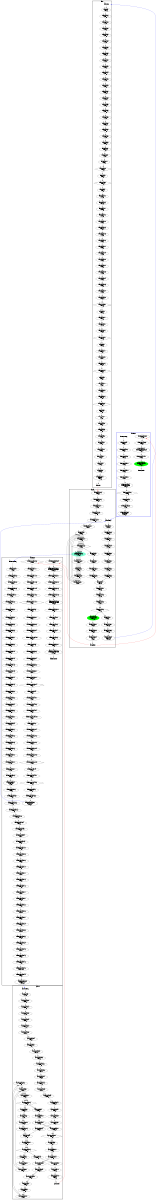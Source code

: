 digraph "CFG" {
fontsize=10;
orientation="portrait";
rankdir="TB";
size="10,8";
starts__bb40 [fontsize=10, label="\"starts__bb40\"\nWCET=4", width="0.01"];
starts__bb__20 [fontsize=10, label="\"starts__bb__20\"\nWCET=4", width="0.01"];
starts_exit [color="white", fontsize=10, label="starts_exit", width="0.01"];
starts__bb43__5 [fontsize=10, label="\"starts__bb43__5\"\nWCET=13", width="0.01"];
starts__bb262__1 [fontsize=10, label="\"starts__bb262__1\"\nRETURN\nWCET=0", width="0.01"];
starts__bb__48 [fontsize=10, label="\"starts__bb__48\"\nWCET=4", width="0.01"];
starts__bb99__5 [fontsize=10, label="\"starts__bb99__5\"\nWCET=4", width="0.01"];
starts__bb72 [fontsize=10, label="\"starts__bb72\"\nWCET=4", width="0.01"];
starts__bb43__27 [fontsize=10, label="\"starts__bb43__27\"\nWCET=4", width="0.01"];
starts__bb90__8 [fontsize=10, label="\"starts__bb90__8\"\nWCET=5", shape=diamond, width="0.01"];
starts__bb__46 [fontsize=10, label="\"starts__bb__46\"\nWCET=4", width="0.01"];
starts__bb43__19 [fontsize=10, label="\"starts__bb43__19\"\nWCET=6", width="0.01"];
starts__bb__61 [fontsize=10, label="\"starts__bb__61\"\nWCET=13", width="0.01"];
starts__bb99__7 [fontsize=10, label="\"starts__bb99__7\"\nWCET=4", width="0.01"];
starts__bb43__17 [fontsize=10, label="\"starts__bb43__17\"\nWCET=4", width="0.01"];
starts__bb81__3 [fontsize=10, label="\"starts__bb81__3\"\nWCET=4", width="0.01"];
starts__bb__63 [fontsize=10, label="\"starts__bb__63\"\nWCET=4", width="0.01"];
starts_entry [color="white", fontsize=10, height="0.01", label="starts_entry", width="0.01"];
starts__bb72__6 [fontsize=10, label="\"starts__bb72__6\"\nWCET=13", width="0.01"];
starts__bb__16 [fontsize=10, label="\"starts__bb__16\"\nWCET=4", width="0.01"];
starts__bb__70 [fontsize=10, label="\"starts__bb__70\"\nWCET=4", width="0.01"];
starts__bb81__6 [fontsize=10, label="\"starts__bb81__6\"\nWCET=13", width="0.01"];
starts__bb43__21 [fontsize=10, label="\"starts__bb43__21\"\nWCET=4", width="0.01"];
starts__bb43__10 [fontsize=10, label="\"starts__bb43__10\"\nWCET=4", width="0.01"];
starts__bb109 [fontsize=10, label="\"starts__bb109\"\nWCET=0", width="0.01"];
starts__bb43__2 [fontsize=10, label="\"starts__bb43__2\"\nWCET=4", width="0.01"];
starts__bb [fontsize=10, label="\"starts__bb\"\nWCET=4", width="0.01"];
starts__bb81__8 [fontsize=10, label="\"starts__bb81__8\"\nWCET=5", shape=diamond, width="0.01"];
starts__bb99__2 [fontsize=10, label="\"starts__bb99__2\"\nWCET=4", width="0.01"];
starts__bb99 [fontsize=10, label="\"starts__bb99\"\nWCET=4", width="0.01"];
starts__bb43__30 [fontsize=10, label="\"starts__bb43__30\"\nWCET=13", width="0.01"];
starts__bb43__8 [fontsize=10, label="\"starts__bb43__8\"\nWCET=4", width="0.01"];
starts__bb43__24 [fontsize=10, label="\"starts__bb43__24\"\nWCET=4", width="0.01"];
starts__bb__72 [fontsize=10, label="\"starts__bb__72\"\nWCET=5", shape=diamond, width="0.01"];
starts__bb72__1 [fontsize=10, label="\"starts__bb72__1\"\nWCET=4", width="0.01"];
starts__bb72__8 [fontsize=10, label="\"starts__bb72__8\"\nWCET=5", shape=diamond, width="0.01"];
starts__bb__54 [fontsize=10, label="\"starts__bb__54\"\nWCET=13", width="0.01"];
starts__bb99__10 [fontsize=10, label="\"starts__bb99__10\"\nWCET=6", width="0.01"];
starts__bb__36 [fontsize=10, label="\"starts__bb__36\"\nWCET=4", width="0.01"];
starts__bb__65 [fontsize=10, label="\"starts__bb__65\"\nWCET=4", width="0.01"];
starts__bb43__7 [fontsize=10, label="\"starts__bb43__7\"\nWCET=6", width="0.01"];
starts__bb__58 [fontsize=10, label="\"starts__bb__58\"\nWCET=4", width="0.01"];
starts__bb90__1 [fontsize=10, label="\"starts__bb90__1\"\nWCET=4", width="0.01"];
starts__bb__44 [fontsize=10, label="\"starts__bb__44\"\nWCET=4", width="0.01"];
starts__bb90 [fontsize=10, label="\"starts__bb90\"\nWCET=4", width="0.01"];
starts__bb99__6 [fontsize=10, label="\"starts__bb99__6\"\nWCET=4", width="0.01"];
starts__bb40__2 [fontsize=10, label="\"starts__bb40__2\"\nWCET=5", shape=diamond, width="0.01"];
starts__bb43__16 [fontsize=10, label="\"starts__bb43__16\"\nWCET=4", width="0.01"];
starts__bb__42 [fontsize=10, label="\"starts__bb__42\"\nWCET=11", width="0.01"];
starts__bb__55 [fontsize=10, label="\"starts__bb__55\"\nWCET=4", width="0.01"];
starts__bb90__3 [fontsize=10, label="\"starts__bb90__3\"\nWCET=4", width="0.01"];
starts__bb__68 [fontsize=10, label="\"starts__bb__68\"\nWCET=13", width="0.01"];
starts__bb43__23 [fontsize=10, label="\"starts__bb43__23\"\nWCET=6", width="0.01"];
starts__bb81__1 [fontsize=10, label="\"starts__bb81__1\"\nWCET=4", width="0.01"];
starts__bb__34 [fontsize=10, label="\"starts__bb__34\"\nWCET=4", width="0.01"];
starts__bb43__13 [fontsize=10, label="\"starts__bb43__13\"\nWCET=13", width="0.01"];
starts__bb43__25 [fontsize=10, label="\"starts__bb43__25\"\nWCET=4", width="0.01"];
starts__bb__43 [fontsize=10, label="\"starts__bb__43\"\nWCET=4", width="0.01"];
starts__bb90__6 [fontsize=10, label="\"starts__bb90__6\"\nWCET=13", width="0.01"];
starts__bb__69 [fontsize=10, label="\"starts__bb__69\"\nWCET=4", width="0.01"];
starts__bb43__15 [fontsize=10, label="\"starts__bb43__15\"\nWCET=6", width="0.01"];
starts__bb72__3 [fontsize=10, label="\"starts__bb72__3\"\nWCET=4", width="0.01"];
starts__bb43__32 [fontsize=10, label="\"starts__bb43__32\"\nWCET=5", shape=diamond, width="0.01"];
starts__bb262 [fontsize=10, label="\"starts__bb262\"\nWCET=4", width="0.01"];
starts__bb__56 [fontsize=10, label="\"starts__bb__56\"\nWCET=4", width="0.01"];
starts__bb99__11 [fontsize=10, label="\"starts__bb99__11\"\nWCET=0", width="0.01"];
starts__bb__18 [fontsize=10, label="\"starts__bb__18\"\nWCET=4", width="0.01"];
starts__bb__62 [fontsize=10, label="\"starts__bb__62\"\nWCET=4", width="0.01"];
starts__bb43 [fontsize=10, label="\"starts__bb43\"\nWCET=4", width="0.01"];
starts__bb__51 [fontsize=10, label="\"starts__bb__51\"\nWCET=13", width="0.01"];
starts__bb__39 [fontsize=10, label="\"starts__bb__39\"\nWCET=13", width="0.01"];
starts__bb99__1 [fontsize=10, label="\"starts__bb99__1\"\nWCET=4", width="0.01"];
starts__bb81 [fontsize=10, label="\"starts__bb81\"\nWCET=4", width="0.01"];
starts__bb43__20 [fontsize=10, label="\"starts__bb43__20\"\nWCET=4", width="0.01"];
starts__bb__32 [fontsize=10, label="\"starts__bb__32\"\nWCET=4", width="0.01"];
add_cell__bb13__7 [fontsize=10, label="\"add_cell__bb13__7\"\nWCET=6", width="0.01"];
add_cell__bb22 [fontsize=10, label="\"add_cell__bb22\"\nWCET=6", width="0.01"];
add_cell__bb28 [fontsize=10, label="\"add_cell__bb28\"\nWCET=6", width="0.01"];
add_cell__bb13__6 [fontsize=10, label="\"add_cell__bb13__6\"\nWCET=6", width="0.01"];
add_cell__bb13__11 [fontsize=10, label="\"add_cell__bb13__11\"\nWCET=2", width="0.01"];
add_cell__bb26 [color=aquamarine, fontsize=10, label="add_cell__bb26\nCREATE _taskFunc0_\nWCET=15", style=filled, width="0.01"];
add_cell__bb4__8 [fontsize=10, label="\"add_cell__bb4__8\"\nWCET=7", shape=diamond, width="0.01"];
add_cell__bb13 [fontsize=10, label="\"add_cell__bb13\"\nWCET=6", width="0.01"];
add_cell__bb__31 [fontsize=10, label="\"add_cell__bb__31\"\nWCET=6", width="0.01"];
add_cell__bb4__1 [fontsize=10, label="\"add_cell__bb4__1\"\nWCET=6", width="0.01"];
add_cell__bb35__1 [fontsize=10, label="\"add_cell__bb35__1\"\nWCET=6", width="0.01"];
add_cell__bb35__2 [fontsize=10, label="\"add_cell__bb35__2\"\nWCET=6", width="0.01"];
add_cell__bb31 [fontsize=10, label="\"add_cell__bb31\"\nWCET=2", width="0.01"];
add_cell__bb22__3 [fontsize=10, label="\"add_cell__bb22__3\"\nWCET=7", shape=diamond, width="0.01"];
add_cell__bb26__1 [fontsize=10, label="\"add_cell__bb26__1\"\nWCET=2", width="0.01"];
add_cell__bb__17 [fontsize=10, label="\"add_cell__bb__17\"\nWCET=6", width="0.01"];
add_cell__bb22__1 [fontsize=10, label="\"add_cell__bb22__1\"\nWCET=6", width="0.01"];
add_cell__bb13__5 [fontsize=10, label="\"add_cell__bb13__5\"\nWCET=6", width="0.01"];
add_cell_exit [color="white", fontsize=10, label="add_cell_exit", width="0.01"];
add_cell__bb__33 [fontsize=10, label="\"add_cell__bb__33\"\nWCET=2", width="0.01"];
add_cell__bb35 [color=green, fontsize=10, label="add_cell__bb35\n(add_cell)taskwait\nWCET=15", style=filled, width="0.01"];
add_cell__bb [fontsize=10, label="\"add_cell__bb\"\nWCET=6", width="0.01"];
add_cell__bb13__4 [fontsize=10, label="add_cell__bb13__4\nCALL starts\nWCET=15", width="0.01"];
add_cell_entry [color="white", fontsize=10, height="0.01", label="add_cell_entry", width="0.01"];
add_cell__bb13__10 [fontsize=10, label="\"add_cell__bb13__10\"\nWCET=6", width="0.01"];
add_cell__bb32 [fontsize=10, label="\"add_cell__bb32\"\nWCET=6", width="0.01"];
add_cell__bb4__6 [fontsize=10, label="\"add_cell__bb4__6\"\nWCET=13", width="0.01"];
add_cell__bb__19 [fontsize=10, label="\"add_cell__bb__19\"\nWCET=6", width="0.01"];
add_cell__bb4__3 [fontsize=10, label="\"add_cell__bb4__3\"\nWCET=6", width="0.01"];
add_cell__bb__32 [fontsize=10, label="\"add_cell__bb__32\"\nWCET=6", width="0.01"];
add_cell__bb32__2 [fontsize=10, label="\"add_cell__bb32__2\"\nWCET=8", width="0.01"];
add_cell__bb__15 [fontsize=10, label="\"add_cell__bb__15\"\nWCET=6", width="0.01"];
add_cell__bb32__3 [fontsize=10, label="\"add_cell__bb32__3\"\nWCET=2", width="0.01"];
add_cell__bb13__9 [fontsize=10, label="\"add_cell__bb13__9\"\nWCET=8", width="0.01"];
add_cell__bb35__4 [fontsize=10, label="\"add_cell__bb35__4\"\nRETURN\nWCET=2", width="0.01"];
add_cell__bb28__3 [fontsize=10, label="\"add_cell__bb28__3\"\nWCET=2", width="0.01"];
add_cell__bb13__3 [fontsize=10, label="\"add_cell__bb13__3\"\nWCET=6", width="0.01"];
add_cell__bb__30 [fontsize=10, label="\"add_cell__bb__30\"\nWCET=6", width="0.01"];
add_cell__bb13__1 [fontsize=10, label="\"add_cell__bb13__1\"\nWCET=6", width="0.01"];
add_cell__bb4 [fontsize=10, label="\"add_cell__bb4\"\nWCET=6", width="0.01"];
add_cell__bb28__2 [fontsize=10, label="\"add_cell__bb28__2\"\nWCET=8", width="0.01"];
lay_down__bb62__3 [fontsize=10, label="\"lay_down__bb62__3\"\nWCET=0", width="0.01"];
lay_down__bb66 [fontsize=10, label="\"lay_down__bb66\"\nWCET=4", width="0.01"];
lay_down__bb65 [fontsize=10, label="\"lay_down__bb65\"\nWCET=0", width="0.01"];
lay_down__bb__22 [fontsize=10, label="\"lay_down__bb__22\"\nWCET=4", width="0.01"];
lay_down__bb50__6 [fontsize=10, label="\"lay_down__bb50__6\"\nWCET=4", width="0.01"];
lay_down__bb__45 [fontsize=10, label="\"lay_down__bb__45\"\nWCET=4", width="0.01"];
lay_down__bb50__9 [fontsize=10, label="\"lay_down__bb50__9\"\nWCET=18", width="0.01"];
lay_down__bb39__10 [fontsize=10, label="\"lay_down__bb39__10\"\nWCET=6", shape=diamond, width="0.01"];
lay_down__bb29 [fontsize=10, label="\"lay_down__bb29\"\nWCET=4", width="0.01"];
lay_down__bb69 [fontsize=10, label="\"lay_down__bb69\"\nWCET=4", width="0.01"];
lay_down__bb61 [fontsize=10, label="\"lay_down__bb61\"\nWCET=0", width="0.01"];
lay_down__bb__12 [fontsize=10, label="\"lay_down__bb__12\"\nWCET=4", width="0.01"];
lay_down__bb62 [fontsize=10, label="\"lay_down__bb62\"\nWCET=4", width="0.01"];
lay_down__bb__48 [fontsize=10, label="\"lay_down__bb__48\"\nWCET=13", width="0.01"];
lay_down__bb70__1 [fontsize=10, label="\"lay_down__bb70__1\"\nRETURN\nWCET=0", width="0.01"];
lay_down__bb__38 [fontsize=10, label="\"lay_down__bb__38\"\nWCET=4", width="0.01"];
lay_down__bb39__7 [fontsize=10, label="\"lay_down__bb39__7\"\nWCET=18", width="0.01"];
lay_down__bb__42 [fontsize=10, label="\"lay_down__bb__42\"\nWCET=4", width="0.01"];
lay_down__bb__52 [fontsize=10, label="\"lay_down__bb__52\"\nWCET=0", width="0.01"];
lay_down__bb [fontsize=10, label="\"lay_down__bb\"\nWCET=4", width="0.01"];
lay_down__bb__41 [fontsize=10, label="\"lay_down__bb__41\"\nWCET=13", width="0.01"];
lay_down__bb39 [fontsize=10, label="\"lay_down__bb39\"\nWCET=4", width="0.01"];
lay_down__bb35 [fontsize=10, label="\"lay_down__bb35\"\nWCET=4", width="0.01"];
lay_down__bb__27 [fontsize=10, label="\"lay_down__bb__27\"\nWCET=13", width="0.01"];
lay_down__bb39__2 [fontsize=10, label="\"lay_down__bb39__2\"\nWCET=4", width="0.01"];
lay_down__bb29__1 [fontsize=10, label="\"lay_down__bb29__1\"\nWCET=4", width="0.01"];
lay_down__bb39__4 [fontsize=10, label="\"lay_down__bb39__4\"\nWCET=4", width="0.01"];
lay_down__bb33 [fontsize=10, label="\"lay_down__bb33\"\nWCET=4", width="0.01"];
lay_down__bb__24 [fontsize=10, label="\"lay_down__bb__24\"\nWCET=4", width="0.01"];
lay_down__bb__35 [fontsize=10, label="\"lay_down__bb__35\"\nWCET=4", width="0.01"];
lay_down__bb33__1 [fontsize=10, label="\"lay_down__bb33__1\"\nWCET=4", width="0.01"];
lay_down__bb35__3 [fontsize=10, label="\"lay_down__bb35__3\"\nWCET=5", shape=diamond, width="0.01"];
lay_down__bb__34 [fontsize=10, label="\"lay_down__bb__34\"\nWCET=13", width="0.01"];
lay_down_entry [color="white", fontsize=10, height="0.01", label="lay_down_entry", width="0.01"];
lay_down__bb50__2 [fontsize=10, label="\"lay_down__bb50__2\"\nWCET=4", width="0.01"];
lay_down__bb50__4 [fontsize=10, label="\"lay_down__bb50__4\"\nWCET=4", width="0.01"];
lay_down__bb70 [fontsize=10, label="\"lay_down__bb70\"\nWCET=4", width="0.01"];
lay_down__bb__14 [fontsize=10, label="\"lay_down__bb__14\"\nWCET=4", width="0.01"];
lay_down__bb69__1 [fontsize=10, label="\"lay_down__bb69__1\"\nWCET=0", width="0.01"];
lay_down__bb__36 [fontsize=10, label="\"lay_down__bb__36\"\nWCET=4", width="0.01"];
lay_down__bb33__2 [fontsize=10, label="\"lay_down__bb33__2\"\nWCET=0", width="0.01"];
lay_down__bb__49 [fontsize=10, label="\"lay_down__bb__49\"\nWCET=4", width="0.01"];
lay_down__bb__31 [fontsize=10, label="\"lay_down__bb__31\"\nWCET=4", width="0.01"];
lay_down_exit [color="white", fontsize=10, label="lay_down_exit", width="0.01"];
lay_down__bb50 [fontsize=10, label="\"lay_down__bb50\"\nWCET=4", width="0.01"];
lay_down__bb__51 [fontsize=10, label="\"lay_down__bb__51\"\nWCET=4", width="0.01"];
lay_down__bb__29 [fontsize=10, label="\"lay_down__bb__29\"\nWCET=4", width="0.01"];
lay_down__bb__28 [fontsize=10, label="\"lay_down__bb__28\"\nWCET=4", width="0.01"];
lay_down__bb35__1 [fontsize=10, label="\"lay_down__bb35__1\"\nWCET=4", width="0.01"];
lay_down__bb66__2 [fontsize=10, label="\"lay_down__bb66__2\"\nWCET=6", width="0.01"];
lay_down__bb66__3 [fontsize=10, label="\"lay_down__bb66__3\"\nWCET=0", width="0.01"];
lay_down__bb__50 [fontsize=10, label="\"lay_down__bb__50\"\nWCET=4", width="0.01"];
lay_down__bb50__10 [fontsize=10, label="\"lay_down__bb50__10\"\nWCET=0", width="0.01"];
lay_down__bb62__2 [fontsize=10, label="\"lay_down__bb62__2\"\nWCET=6", width="0.01"];
lay_down__bb29__3 [fontsize=10, label="\"lay_down__bb29__3\"\nWCET=5", shape=diamond, width="0.01"];
lay_down__bb__43 [fontsize=10, label="\"lay_down__bb__43\"\nWCET=4", width="0.01"];
_thrFunc0___bb__13 [fontsize=10, label="\"_thrFunc0___bb__13\"\nWCET=4", width="0.01"];
_thrFunc0___bb__16 [fontsize=10, label="\"_thrFunc0___bb__16\"\nWCET=5", shape=diamond, width="0.01"];
_thrFunc0___bb8 [fontsize=10, label="\"_thrFunc0___bb8\"\nWCET=4", width="0.01"];
_thrFunc0___bb8__2 [fontsize=10, label="\"_thrFunc0___bb8__2\"\nWCET=4", width="0.01"];
_thrFunc0___bb14 [fontsize=10, label="_thrFunc0___bb14\n(_thrFunc0_)leaving_single\nWCET=13", width="0.01"];
_thrFunc0___bb15 [color=green, fontsize=10, label="_thrFunc0___bb15\n(_thrFunc0_)taskwait\nWCET=13", style=filled, width="0.01"];
_thrFunc0___bb__8 [fontsize=10, label="\"_thrFunc0___bb__8\"\nWCET=4", width="0.01"];
_thrFunc0___bb__6 [fontsize=10, label="\"_thrFunc0___bb__6\"\nWCET=4", width="0.01"];
_thrFunc0___bb__12 [fontsize=10, label="\"_thrFunc0___bb__12\"\nWCET=4", width="0.01"];
_thrFunc0___bb__14 [fontsize=10, label="_thrFunc0___bb__14\n(_thrFunc0_)mysingle\nWCET=13", width="0.01"];
_thrFunc0___bb8__5 [fontsize=10, label="\"_thrFunc0___bb8__5\"\nWCET=5", width="0.01"];
_thrFunc0__exit [color="white", fontsize=10, label="_thrFunc0__exit", width="0.01"];
_thrFunc0___bb8__3 [fontsize=10, label="_thrFunc0___bb8__3\nCALL add_cell\nWCET=13", width="0.01"];
_thrFunc0___bb [fontsize=10, label="\"_thrFunc0___bb\"\nWCET=4", width="0.01"];
_thrFunc0___bb8__6 [fontsize=10, label="\"_thrFunc0___bb8__6\"\nWCET=0", width="0.01"];
_thrFunc0___bb__10 [fontsize=10, label="\"_thrFunc0___bb__10\"\nWCET=4", width="0.01"];
_thrFunc0___bb14__1 [fontsize=10, label="\"_thrFunc0___bb14__1\"\nWCET=0", width="0.01"];
_thrFunc0__entry [color="white", fontsize=10, height="0.01", label="_thrFunc0__entry", width="0.01"];
_taskFunc0___bb__89 [fontsize=10, label="\"_taskFunc0___bb__89\"\nWCET=4", width="0.01"];
_taskFunc0___bb161__6 [fontsize=10, label="\"_taskFunc0___bb161__6\"\nWCET=4", width="0.01"];
_taskFunc0___bb__153 [fontsize=10, label="\"_taskFunc0___bb__153\"\nWCET=5", shape=diamond, width="0.01"];
_taskFunc0___bb__139 [fontsize=10, label="\"_taskFunc0___bb__139\"\nWCET=4", width="0.01"];
_taskFunc0___bb__149 [fontsize=10, label="\"_taskFunc0___bb__149\"\nWCET=4", width="0.01"];
_taskFunc0___bb [fontsize=10, label="\"_taskFunc0___bb\"\nWCET=4", width="0.01"];
_taskFunc0___bb__35 [fontsize=10, label="\"_taskFunc0___bb__35\"\nWCET=4", width="0.01"];
_taskFunc0___bb__40 [fontsize=10, label="\"_taskFunc0___bb__40\"\nWCET=4", width="0.01"];
_taskFunc0___bb__127 [fontsize=10, label="\"_taskFunc0___bb__127\"\nWCET=4", width="0.01"];
_taskFunc0__entry [color="white", fontsize=10, height="0.01", label="_taskFunc0__entry", width="0.01"];
_taskFunc0___bb111__1 [fontsize=10, label="\"_taskFunc0___bb111__1\"\nWCET=4", width="0.01"];
_taskFunc0___bb161__8 [fontsize=10, label="\"_taskFunc0___bb161__8\"\nWCET=8", width="0.01"];
_taskFunc0___bb212 [fontsize=10, label="\"_taskFunc0___bb212\"\nWCET=0", width="0.01"];
_taskFunc0___bb__50 [fontsize=10, label="\"_taskFunc0___bb__50\"\nWCET=4", width="0.01"];
_taskFunc0___bb__116 [fontsize=10, label="\"_taskFunc0___bb__116\"\nWCET=13", width="0.01"];
_taskFunc0___bb123__1 [fontsize=10, label="\"_taskFunc0___bb123__1\"\nWCET=4", width="0.01"];
_taskFunc0___bb198__13 [fontsize=10, label="\"_taskFunc0___bb198__13\"\nWCET=4", width="0.01"];
_taskFunc0___bb__121 [fontsize=10, label="\"_taskFunc0___bb__121\"\nWCET=13", width="0.01"];
_taskFunc0___bb111__8 [fontsize=10, label="\"_taskFunc0___bb111__8\"\nWCET=13", width="0.01"];
_taskFunc0___bb__129 [fontsize=10, label="\"_taskFunc0___bb__129\"\nWCET=4", width="0.01"];
_taskFunc0___bb149 [fontsize=10, label="\"_taskFunc0___bb149\"\nWCET=4", width="0.01"];
_taskFunc0___bb__57 [fontsize=10, label="\"_taskFunc0___bb__57\"\nWCET=4", width="0.01"];
_taskFunc0___bb198__10 [fontsize=10, label="_taskFunc0___bb198__10\n(_taskFunc0_)atomic_begin\nWCET=13", width="0.01"];
_taskFunc0___bb135__4 [fontsize=10, label="\"_taskFunc0___bb135__4\"\nWCET=4", width="0.01"];
_taskFunc0___bb__63 [fontsize=10, label="\"_taskFunc0___bb__63\"\nWCET=4", width="0.01"];
_taskFunc0___bb__52 [fontsize=10, label="\"_taskFunc0___bb__52\"\nWCET=6", width="0.01"];
_taskFunc0___bb__42 [fontsize=10, label="\"_taskFunc0___bb__42\"\nWCET=6", width="0.01"];
_taskFunc0___bb111__4 [fontsize=10, label="\"_taskFunc0___bb111__4\"\nWCET=4", width="0.01"];
_taskFunc0___bb__70 [fontsize=10, label="\"_taskFunc0___bb__70\"\nWCET=4", width="0.01"];
_taskFunc0___bb__66 [fontsize=10, label="\"_taskFunc0___bb__66\"\nWCET=4", width="0.01"];
_taskFunc0___bb123__3 [fontsize=10, label="\"_taskFunc0___bb123__3\"\nWCET=4", width="0.01"];
_taskFunc0___bb198__12 [fontsize=10, label="\"_taskFunc0___bb198__12\"\nWCET=4", width="0.01"];
_taskFunc0___bb__96 [fontsize=10, label="\"_taskFunc0___bb__96\"\nWCET=4", width="0.01"];
_taskFunc0___bb123__4___1 [fontsize=10, label="\"_taskFunc0___bb123__4___1\"\nWCET=0", width="0.01"];
_taskFunc0___bb__27 [fontsize=10, label="\"_taskFunc0___bb__27\"\nWCET=4", width="0.01"];
_taskFunc0___bb135 [fontsize=10, label="\"_taskFunc0___bb135\"\nWCET=4", width="0.01"];
_taskFunc0___bb__151 [fontsize=10, label="_taskFunc0___bb__151\nCALL lay_down\nWCET=13", width="0.01"];
_taskFunc0___bb198__17 [fontsize=10, label="\"_taskFunc0___bb198__17\"\nWCET=0", width="0.01"];
_taskFunc0___bb__67 [fontsize=10, label="\"_taskFunc0___bb__67\"\nWCET=10", width="0.01"];
_taskFunc0___bb__106 [fontsize=10, label="\"_taskFunc0___bb__106\"\nWCET=4", width="0.01"];
_taskFunc0___bb__62 [fontsize=10, label="\"_taskFunc0___bb__62\"\nWCET=4", width="0.01"];
_taskFunc0___bb149__4___1 [fontsize=10, label="\"_taskFunc0___bb149__4___1\"\nWCET=0", width="0.01"];
_taskFunc0___bb__30 [fontsize=10, label="\"_taskFunc0___bb__30\"\nWCET=4", width="0.01"];
_taskFunc0___bb161__15 [fontsize=10, label="\"_taskFunc0___bb161__15\"\nWCET=5", shape=diamond, width="0.01"];
_taskFunc0___bb__83 [fontsize=10, label="\"_taskFunc0___bb__83\"\nWCET=11", width="0.01"];
_taskFunc0___bb__122 [fontsize=10, label="\"_taskFunc0___bb__122\"\nWCET=4", width="0.01"];
_taskFunc0___bb198__16 [fontsize=10, label="_taskFunc0___bb198__16\n(_taskFunc0_)atomic_end\nWCET=13", width="0.01"];
_taskFunc0___bb123 [fontsize=10, label="\"_taskFunc0___bb123\"\nWCET=4", width="0.01"];
_taskFunc0___bb__100 [fontsize=10, label="\"_taskFunc0___bb__100\"\nWCET=13", width="0.01"];
_taskFunc0___bb__54 [fontsize=10, label="\"_taskFunc0___bb__54\"\nWCET=4", width="0.01"];
_taskFunc0___bb215 [fontsize=10, label="\"_taskFunc0___bb215\"\nWCET=4", width="0.01"];
_taskFunc0___bb__143 [fontsize=10, label="\"_taskFunc0___bb__143\"\nWCET=17", width="0.01"];
_taskFunc0___bb198 [fontsize=10, label="\"_taskFunc0___bb198\"\nWCET=4", width="0.01"];
_taskFunc0___bb__18 [fontsize=10, label="\"_taskFunc0___bb__18\"\nWCET=4", width="0.01"];
_taskFunc0___bb161__4 [fontsize=10, label="\"_taskFunc0___bb161__4\"\nWCET=4", width="0.01"];
_taskFunc0___bb__93 [fontsize=10, label="\"_taskFunc0___bb__93\"\nWCET=13", width="0.01"];
_taskFunc0___bb149__1 [fontsize=10, label="\"_taskFunc0___bb149__1\"\nWCET=4", width="0.01"];
_taskFunc0___bb111__3 [fontsize=10, label="\"_taskFunc0___bb111__3\"\nWCET=4", width="0.01"];
_taskFunc0__exit [color="white", fontsize=10, label="_taskFunc0__exit", width="0.01"];
_taskFunc0___bb__77 [fontsize=10, label="_taskFunc0___bb__77\nCALL memcpy\nWCET=20", width="0.01"];
_taskFunc0___bb__61 [fontsize=10, label="\"_taskFunc0___bb__61\"\nWCET=6", width="0.01"];
_taskFunc0___bb135__11 [fontsize=10, label="\"_taskFunc0___bb135__11\"\nWCET=13", width="0.01"];
_taskFunc0___bb__56 [fontsize=10, label="\"_taskFunc0___bb__56\"\nWCET=6", width="0.01"];
_taskFunc0___bb214 [fontsize=10, label="\"_taskFunc0___bb214\"\nWCET=0", width="0.01"];
_taskFunc0___bb198__8 [fontsize=10, label="_taskFunc0___bb198__8\nCALL add_cell\nWCET=13", width="0.01"];
_taskFunc0___bb__47 [fontsize=10, label="\"_taskFunc0___bb__47\"\nWCET=6", width="0.01"];
_taskFunc0___bb161 [fontsize=10, label="\"_taskFunc0___bb161\"\nWCET=4", width="0.01"];
_taskFunc0___bb198__9 [fontsize=10, label="\"_taskFunc0___bb198__9\"\nWCET=4", width="0.01"];
_taskFunc0___bb161__9 [fontsize=10, label="\"_taskFunc0___bb161__9\"\nWCET=4", width="0.01"];
_taskFunc0___bb__111 [fontsize=10, label="\"_taskFunc0___bb__111\"\nWCET=4", width="0.01"];
_taskFunc0___bb161__13 [fontsize=10, label="\"_taskFunc0___bb161__13\"\nWCET=13", width="0.01"];
_taskFunc0___bb135__3 [fontsize=10, label="\"_taskFunc0___bb135__3\"\nWCET=4", width="0.01"];
_taskFunc0___bb__25 [fontsize=10, label="\"_taskFunc0___bb__25\"\nWCET=4", width="0.01"];
_taskFunc0___bb__20 [fontsize=10, label="\"_taskFunc0___bb__20\"\nWCET=4", width="0.01"];
_taskFunc0___bb__43 [fontsize=10, label="\"_taskFunc0___bb__43\"\nWCET=4", width="0.01"];
_taskFunc0___bb194 [fontsize=10, label="\"_taskFunc0___bb194\"\nWCET=4", width="0.01"];
_taskFunc0___bb__33 [fontsize=10, label="\"_taskFunc0___bb__33\"\nWCET=4", width="0.01"];
_taskFunc0___bb149__4 [fontsize=10, label="\"_taskFunc0___bb149__4\"\nWCET=4", width="0.01"];
_taskFunc0___bb__110 [fontsize=10, label="\"_taskFunc0___bb__110\"\nWCET=17", width="0.01"];
_taskFunc0___bb__145 [fontsize=10, label="\"_taskFunc0___bb__145\"\nWCET=4", width="0.01"];
_taskFunc0___bb198__5 [fontsize=10, label="\"_taskFunc0___bb198__5\"\nWCET=13", width="0.01"];
_taskFunc0___bb__146 [fontsize=10, label="\"_taskFunc0___bb__146\"\nWCET=4", width="0.01"];
_taskFunc0___bb__113 [fontsize=10, label="\"_taskFunc0___bb__113\"\nWCET=4", width="0.01"];
_taskFunc0___bb149__3 [fontsize=10, label="\"_taskFunc0___bb149__3\"\nWCET=6", width="0.01"];
_taskFunc0___bb__38 [fontsize=10, label="\"_taskFunc0___bb__38\"\nWCET=4", width="0.01"];
_taskFunc0___bb__37 [fontsize=10, label="\"_taskFunc0___bb__37\"\nWCET=6", width="0.01"];
_taskFunc0___bb194__1 [fontsize=10, label="\"_taskFunc0___bb194__1\"\nWCET=4", width="0.01"];
_taskFunc0___bb__28 [fontsize=10, label="\"_taskFunc0___bb__28\"\nWCET=4", width="0.01"];
_taskFunc0___bb__45 [fontsize=10, label="\"_taskFunc0___bb__45\"\nWCET=4", width="0.01"];
_taskFunc0___bb194__3 [fontsize=10, label="\"_taskFunc0___bb194__3\"\nWCET=5", shape=diamond, width="0.01"];
_taskFunc0___bb__148 [fontsize=10, label="\"_taskFunc0___bb__148\"\nWCET=16388", width="0.01"];
_taskFunc0___bb__48 [fontsize=10, label="\"_taskFunc0___bb__48\"\nWCET=4", width="0.01"];
_taskFunc0___bb__136 [fontsize=10, label="\"_taskFunc0___bb__136\"\nWCET=13", width="0.01"];
_taskFunc0___bb__59 [fontsize=10, label="\"_taskFunc0___bb__59\"\nWCET=4", width="0.01"];
_taskFunc0___bb215__1 [fontsize=10, label="\"_taskFunc0___bb215__1\"\nWCET=4", width="0.01"];
_taskFunc0___bb111__11 [fontsize=10, label="\"_taskFunc0___bb111__11\"\nWCET=7", shape=diamond, width="0.01"];
_taskFunc0___bb135__6 [fontsize=10, label="\"_taskFunc0___bb135__6\"\nWCET=6", width="0.01"];
_taskFunc0___bb__88 [fontsize=10, label="\"_taskFunc0___bb__88\"\nWCET=13", width="0.01"];
_taskFunc0___bb123__4 [fontsize=10, label="\"_taskFunc0___bb123__4\"\nWCET=4", width="0.01"];
_taskFunc0___bb135__7 [fontsize=10, label="\"_taskFunc0___bb135__7\"\nWCET=4", width="0.01"];
_taskFunc0___bb__80 [fontsize=10, label="\"_taskFunc0___bb__80\"\nWCET=4", width="0.01"];
_taskFunc0___bb__32 [fontsize=10, label="\"_taskFunc0___bb__32\"\nWCET=6", width="0.01"];
_taskFunc0___bb__126 [fontsize=10, label="\"_taskFunc0___bb__126\"\nWCET=13", width="0.01"];
_taskFunc0___bb198__11 [fontsize=10, label="\"_taskFunc0___bb198__11\"\nWCET=4", width="0.01"];
_taskFunc0___bb__103 [fontsize=10, label="\"_taskFunc0___bb__103\"\nWCET=11", width="0.01"];
_taskFunc0___bb__133 [fontsize=10, label="\"_taskFunc0___bb__133\"\nWCET=13", width="0.01"];
_taskFunc0___bb__84 [fontsize=10, label="\"_taskFunc0___bb__84\"\nWCET=4", width="0.01"];
_taskFunc0___bb__78 [fontsize=10, label="\"_taskFunc0___bb__78\"\nWCET=4", width="0.01"];
_taskFunc0___bb__94 [fontsize=10, label="\"_taskFunc0___bb__94\"\nWCET=4", width="0.01"];
_taskFunc0___bb__73 [fontsize=10, label="\"_taskFunc0___bb__73\"\nWCET=4", width="0.01"];
_taskFunc0___bb__71 [fontsize=10, label="\"_taskFunc0___bb__71\"\nWCET=4", width="0.01"];
_taskFunc0___bb135__14 [fontsize=10, label="\"_taskFunc0___bb135__14\"\nWCET=7", shape=diamond, width="0.01"];
_taskFunc0___bb215__3 [fontsize=10, label="_taskFunc0___bb215__3\n(_taskFunc0_)taskenv_free\nWCET=13", width="0.01"];
_taskFunc0___bb__117 [fontsize=10, label="\"_taskFunc0___bb__117\"\nWCET=4", width="0.01"];
_taskFunc0___bb198__15 [fontsize=10, label="\"_taskFunc0___bb198__15\"\nWCET=6", width="0.01"];
_taskFunc0___bb111 [fontsize=10, label="\"_taskFunc0___bb111\"\nWCET=4", width="0.01"];
_taskFunc0___bb213 [fontsize=10, label="\"_taskFunc0___bb213\"\nWCET=0", width="0.01"];
starts__bb40 -> starts__bb40__2  [key=0];
starts__bb__20 -> starts__bb__32  [key=0];
starts_exit -> add_cell__bb13__5  [color=red, key=0];
starts__bb43__5 -> starts__bb43__7  [key=0];
starts__bb262__1 -> starts_exit  [key=0];
starts__bb__48 -> starts__bb__51  [key=0];
starts__bb99__5 -> starts__bb99__6  [key=0];
starts__bb72 -> starts__bb72__1  [key=0];
starts__bb43__27 -> starts__bb43__30  [key=0];
starts__bb90__8 -> starts__bb99  [key=0];
starts__bb__46 -> starts__bb__48  [key=0];
starts__bb43__19 -> starts__bb43__20  [key=0];
starts__bb__61 -> starts__bb__62  [key=0];
starts__bb99__7 -> starts__bb99__10  [key=0];
starts__bb43__17 -> starts__bb43__19  [key=0];
starts__bb81__3 -> starts__bb81__6  [key=0];
starts__bb__63 -> starts__bb__65  [key=0];
starts_entry -> starts__bb  [key=0];
starts__bb72__6 -> starts__bb72__8  [key=0];
starts__bb__16 -> starts__bb__18  [key=0];
starts__bb__70 -> starts__bb__72  [key=0];
starts__bb81__6 -> starts__bb81__8  [key=0];
starts__bb43__21 -> starts__bb43__23  [key=0];
starts__bb43__10 -> starts__bb43__13  [key=0];
starts__bb109 -> starts__bb262  [key=0];
starts__bb43__2 -> starts__bb43__5  [key=0];
starts__bb -> starts__bb__16  [key=0];
starts__bb81__8 -> starts__bb90  [key=0];
starts__bb99__2 -> starts__bb99__5  [key=0];
starts__bb99 -> starts__bb99__1  [key=0];
starts__bb43__30 -> starts__bb43__32  [key=0];
starts__bb43__8 -> starts__bb43__10  [key=0];
starts__bb43__24 -> starts__bb43__25  [key=0];
starts__bb__72 -> starts__bb40  [key=0];
starts__bb72__1 -> starts__bb72__3  [key=0];
starts__bb72__8 -> starts__bb81  [key=0];
starts__bb__54 -> starts__bb__55  [key=0];
starts__bb99__10 -> starts__bb99__11  [key=0];
starts__bb__36 -> starts__bb__39  [key=0];
starts__bb__65 -> starts__bb__68  [key=0];
starts__bb43__7 -> starts__bb43__8  [key=0];
starts__bb__58 -> starts__bb__61  [key=0];
starts__bb90__1 -> starts__bb90__3  [key=0];
starts__bb__44 -> starts__bb__46  [key=0];
starts__bb90 -> starts__bb90__1  [key=0];
starts__bb99__6 -> starts__bb99__7  [key=0];
starts__bb40__2 -> starts__bb43  [key=0];
starts__bb43__16 -> starts__bb43__17  [key=0];
starts__bb__42 -> starts__bb__43  [key=0];
starts__bb__55 -> starts__bb__56  [key=0];
starts__bb90__3 -> starts__bb90__6  [key=0];
starts__bb__68 -> starts__bb__69  [key=0];
starts__bb43__23 -> starts__bb43__24  [key=0];
starts__bb81__1 -> starts__bb81__3  [key=0];
starts__bb__34 -> starts__bb__36  [key=0];
starts__bb43__13 -> starts__bb43__15  [key=0];
starts__bb43__25 -> starts__bb43__27  [key=0];
starts__bb__43 -> starts__bb__44  [key=0];
starts__bb90__6 -> starts__bb90__8  [key=0];
starts__bb__69 -> starts__bb__70  [key=0];
starts__bb43__15 -> starts__bb43__16  [key=0];
starts__bb72__3 -> starts__bb72__6  [key=0];
starts__bb43__32 -> starts__bb72  [key=0];
starts__bb262 -> starts__bb262__1  [key=0];
starts__bb__56 -> starts__bb__58  [key=0];
starts__bb99__11 -> starts__bb109  [key=0];
starts__bb__18 -> starts__bb__20  [key=0];
starts__bb__62 -> starts__bb__63  [key=0];
starts__bb43 -> starts__bb43__2  [key=0];
starts__bb__51 -> starts__bb__54  [key=0];
starts__bb__39 -> starts__bb__42  [key=0];
starts__bb99__1 -> starts__bb99__2  [key=0];
starts__bb81 -> starts__bb81__1  [key=0];
starts__bb43__20 -> starts__bb43__21  [key=0];
starts__bb__32 -> starts__bb__34  [key=0];
add_cell__bb13__7 -> add_cell__bb13__9  [key=0];
add_cell__bb22 -> add_cell__bb22__1  [key=0];
add_cell__bb22 -> add_cell__bb22__1  [key=1];
add_cell__bb22 -> add_cell__bb22__1  [key=2];
add_cell__bb22 -> add_cell__bb22__1  [key=3];
add_cell__bb22 -> add_cell__bb22__1  [key=4];
add_cell__bb22 -> add_cell__bb22__1  [key=5];
add_cell__bb28 -> add_cell__bb28__2  [key=0];
add_cell__bb28 -> add_cell__bb28__2  [key=1];
add_cell__bb28 -> add_cell__bb28__2  [key=2];
add_cell__bb28 -> add_cell__bb28__2  [key=3];
add_cell__bb28 -> add_cell__bb28__2  [key=4];
add_cell__bb13__6 -> add_cell__bb13__7  [key=0];
add_cell__bb13__11 -> add_cell__bb22  [key=0];
add_cell__bb26 -> add_cell__bb26__1  [key=0];
add_cell__bb26 -> add_cell__bb26__1  [key=1];
add_cell__bb26 -> add_cell__bb26__1  [key=2];
add_cell__bb26 -> add_cell__bb26__1  [key=3];
add_cell__bb26 -> add_cell__bb26__1  [key=4];
add_cell__bb26 -> _taskFunc0__entry  [color=blue, key=0];
add_cell__bb4__8 -> add_cell__bb13  [key=0];
add_cell__bb4__8 -> add_cell__bb35  [key=0];
add_cell__bb13 -> add_cell__bb13__1  [key=0];
add_cell__bb__31 -> add_cell__bb__32  [key=0];
add_cell__bb4__1 -> add_cell__bb4__3  [key=0];
add_cell__bb4__1 -> add_cell__bb4__3  [key=1];
add_cell__bb35__1 -> add_cell__bb35__2  [key=0];
add_cell__bb35__2 -> add_cell__bb35__4  [key=0];
add_cell__bb31 -> add_cell__bb32  [key=0];
add_cell__bb22__3 -> add_cell__bb26  [key=0];
add_cell__bb22__3 -> add_cell__bb26  [key=1];
add_cell__bb22__3 -> add_cell__bb26  [key=2];
add_cell__bb22__3 -> add_cell__bb26  [key=3];
add_cell__bb22__3 -> add_cell__bb26  [key=4];
add_cell__bb22__3 -> add_cell__bb31  [key=0];
add_cell__bb26__1 -> add_cell__bb28  [key=0];
add_cell__bb26__1 -> add_cell__bb28  [key=1];
add_cell__bb26__1 -> add_cell__bb28  [key=2];
add_cell__bb26__1 -> add_cell__bb28  [key=3];
add_cell__bb26__1 -> add_cell__bb28  [key=4];
add_cell__bb__17 -> add_cell__bb__19  [key=0];
add_cell__bb22__1 -> add_cell__bb22__3  [key=0];
add_cell__bb22__1 -> add_cell__bb22__3  [key=1];
add_cell__bb22__1 -> add_cell__bb22__3  [key=2];
add_cell__bb22__1 -> add_cell__bb22__3  [key=3];
add_cell__bb22__1 -> add_cell__bb22__3  [key=4];
add_cell__bb22__1 -> add_cell__bb22__3  [key=5];
add_cell__bb13__5 -> add_cell__bb13__6  [key=0];
add_cell_exit -> _thrFunc0___bb8__5  [color=red, key=0];
add_cell_exit -> _taskFunc0___bb198__9  [color=red, key=0];
add_cell__bb__33 -> add_cell__bb4  [key=0];
add_cell__bb35 -> add_cell__bb35__1  [key=0];
add_cell__bb -> add_cell__bb__15  [key=0];
add_cell__bb13__4 -> starts_entry  [color=blue, key=0];
add_cell_entry -> add_cell__bb  [key=0];
add_cell__bb13__10 -> add_cell__bb13__11  [key=0];
add_cell__bb32 -> add_cell__bb32__2  [key=0];
add_cell__bb4__6 -> add_cell__bb4__8  [key=0];
add_cell__bb4__6 -> add_cell__bb4__8  [key=1];
add_cell__bb__19 -> add_cell__bb__30  [key=0];
add_cell__bb4__3 -> add_cell__bb4__6  [key=0];
add_cell__bb4__3 -> add_cell__bb4__6  [key=1];
add_cell__bb__32 -> add_cell__bb__33  [key=0];
add_cell__bb32__2 -> add_cell__bb32__3  [key=0];
add_cell__bb__15 -> add_cell__bb__17  [key=0];
add_cell__bb32__3 -> add_cell__bb4  [key=0];
add_cell__bb13__9 -> add_cell__bb13__10  [key=0];
add_cell__bb35__4 -> add_cell_exit  [key=0];
add_cell__bb28__3 -> add_cell__bb22  [key=0];
add_cell__bb28__3 -> add_cell__bb22  [key=1];
add_cell__bb28__3 -> add_cell__bb22  [key=2];
add_cell__bb28__3 -> add_cell__bb22  [key=3];
add_cell__bb28__3 -> add_cell__bb22  [key=4];
add_cell__bb13__3 -> add_cell__bb13__4  [key=0];
add_cell__bb__30 -> add_cell__bb__31  [key=0];
add_cell__bb13__1 -> add_cell__bb13__3  [key=0];
add_cell__bb4 -> add_cell__bb4__1  [key=0];
add_cell__bb4 -> add_cell__bb4__1  [key=1];
add_cell__bb28__2 -> add_cell__bb28__3  [key=0];
add_cell__bb28__2 -> add_cell__bb28__3  [key=1];
add_cell__bb28__2 -> add_cell__bb28__3  [key=2];
add_cell__bb28__2 -> add_cell__bb28__3  [key=3];
add_cell__bb28__2 -> add_cell__bb28__3  [key=4];
lay_down__bb62__3 -> lay_down__bb35  [key=0];
lay_down__bb62__3 -> lay_down__bb35  [key=1];
lay_down__bb66 -> lay_down__bb66__2  [key=0];
lay_down__bb66 -> lay_down__bb66__2  [key=1];
lay_down__bb65 -> lay_down__bb66  [key=0];
lay_down__bb65 -> lay_down__bb66  [key=1];
lay_down__bb__22 -> lay_down__bb__24  [key=0];
lay_down__bb50__6 -> lay_down__bb50__9  [key=0];
lay_down__bb50__6 -> lay_down__bb50__9  [key=1];
lay_down__bb__45 -> lay_down__bb__48  [key=0];
lay_down__bb50__9 -> lay_down__bb50__10  [key=0];
lay_down__bb50__9 -> lay_down__bb50__10  [key=1];
lay_down__bb39__10 -> lay_down__bb50  [key=0];
lay_down__bb39__10 -> lay_down__bb50  [key=1];
lay_down__bb29 -> lay_down__bb29__1  [key=0];
lay_down__bb29 -> lay_down__bb29__1  [key=1];
lay_down__bb29 -> lay_down__bb29__1  [key=2];
lay_down__bb69 -> lay_down__bb69__1  [key=0];
lay_down__bb61 -> lay_down__bb62  [key=0];
lay_down__bb61 -> lay_down__bb62  [key=1];
lay_down__bb__12 -> lay_down__bb__14  [key=0];
lay_down__bb62 -> lay_down__bb62__2  [key=0];
lay_down__bb62 -> lay_down__bb62__2  [key=1];
lay_down__bb__48 -> lay_down__bb__49  [key=0];
lay_down__bb70__1 -> lay_down_exit  [key=0];
lay_down__bb__38 -> lay_down__bb__41  [key=0];
lay_down__bb39__7 -> lay_down__bb39__10  [key=0];
lay_down__bb39__7 -> lay_down__bb39__10  [key=1];
lay_down__bb__42 -> lay_down__bb__43  [key=0];
lay_down__bb__52 -> lay_down__bb29  [key=0];
lay_down__bb -> lay_down__bb__12  [key=0];
lay_down__bb__41 -> lay_down__bb__42  [key=0];
lay_down__bb39 -> lay_down__bb39__2  [key=0];
lay_down__bb39 -> lay_down__bb39__2  [key=1];
lay_down__bb35 -> lay_down__bb35__1  [key=0];
lay_down__bb35 -> lay_down__bb35__1  [key=1];
lay_down__bb35 -> lay_down__bb35__1  [key=2];
lay_down__bb35 -> lay_down__bb35__1  [key=3];
lay_down__bb__27 -> lay_down__bb__28  [key=0];
lay_down__bb39__2 -> lay_down__bb39__4  [key=0];
lay_down__bb39__2 -> lay_down__bb39__4  [key=1];
lay_down__bb29__1 -> lay_down__bb29__3  [key=0];
lay_down__bb29__1 -> lay_down__bb29__3  [key=1];
lay_down__bb29__1 -> lay_down__bb29__3  [key=2];
lay_down__bb39__4 -> lay_down__bb39__7  [key=0];
lay_down__bb39__4 -> lay_down__bb39__7  [key=1];
lay_down__bb33 -> lay_down__bb33__1  [key=0];
lay_down__bb33 -> lay_down__bb33__1  [key=1];
lay_down__bb__24 -> lay_down__bb__27  [key=0];
lay_down__bb__35 -> lay_down__bb__36  [key=0];
lay_down__bb33__1 -> lay_down__bb33__2  [key=0];
lay_down__bb33__1 -> lay_down__bb33__2  [key=1];
lay_down__bb35__3 -> lay_down__bb39  [key=0];
lay_down__bb35__3 -> lay_down__bb39  [key=1];
lay_down__bb35__3 -> lay_down__bb65  [key=0];
lay_down__bb35__3 -> lay_down__bb65  [key=1];
lay_down__bb__34 -> lay_down__bb__35  [key=0];
lay_down_entry -> lay_down__bb  [key=0];
lay_down__bb50__2 -> lay_down__bb50__4  [key=0];
lay_down__bb50__2 -> lay_down__bb50__4  [key=1];
lay_down__bb50__4 -> lay_down__bb50__6  [key=0];
lay_down__bb50__4 -> lay_down__bb50__6  [key=1];
lay_down__bb70 -> lay_down__bb70__1  [key=0];
lay_down__bb__14 -> lay_down__bb__22  [key=0];
lay_down__bb69__1 -> lay_down__bb70  [key=0];
lay_down__bb__36 -> lay_down__bb__38  [key=0];
lay_down__bb33__2 -> lay_down__bb35  [key=0];
lay_down__bb33__2 -> lay_down__bb35  [key=1];
lay_down__bb__49 -> lay_down__bb__50  [key=0];
lay_down__bb__31 -> lay_down__bb__34  [key=0];
lay_down_exit -> _taskFunc0___bb__153  [color=red, key=0];
lay_down__bb50 -> lay_down__bb50__2  [key=0];
lay_down__bb50 -> lay_down__bb50__2  [key=1];
lay_down__bb__51 -> lay_down__bb__52  [key=0];
lay_down__bb__29 -> lay_down__bb__31  [key=0];
lay_down__bb__28 -> lay_down__bb__29  [key=0];
lay_down__bb35__1 -> lay_down__bb35__3  [key=0];
lay_down__bb35__1 -> lay_down__bb35__3  [key=1];
lay_down__bb35__1 -> lay_down__bb35__3  [key=2];
lay_down__bb35__1 -> lay_down__bb35__3  [key=3];
lay_down__bb66__2 -> lay_down__bb66__3  [key=0];
lay_down__bb66__2 -> lay_down__bb66__3  [key=1];
lay_down__bb66__3 -> lay_down__bb29  [key=0];
lay_down__bb66__3 -> lay_down__bb29  [key=1];
lay_down__bb__50 -> lay_down__bb__51  [key=0];
lay_down__bb50__10 -> lay_down__bb61  [key=0];
lay_down__bb50__10 -> lay_down__bb61  [key=1];
lay_down__bb62__2 -> lay_down__bb62__3  [key=0];
lay_down__bb62__2 -> lay_down__bb62__3  [key=1];
lay_down__bb29__3 -> lay_down__bb33  [key=0];
lay_down__bb29__3 -> lay_down__bb33  [key=1];
lay_down__bb29__3 -> lay_down__bb69  [key=0];
lay_down__bb__43 -> lay_down__bb__45  [key=0];
_thrFunc0___bb__13 -> _thrFunc0___bb__14  [key=0];
_thrFunc0___bb__16 -> _thrFunc0___bb8  [key=0];
_thrFunc0___bb8 -> _thrFunc0___bb8__2  [key=0];
_thrFunc0___bb8__2 -> _thrFunc0___bb8__3  [key=0];
_thrFunc0___bb14 -> _thrFunc0___bb14__1  [key=0];
_thrFunc0___bb15 -> _thrFunc0__exit  [key=0];
_thrFunc0___bb__8 -> _thrFunc0___bb__10  [key=0];
_thrFunc0___bb__6 -> _thrFunc0___bb__8  [key=0];
_thrFunc0___bb__12 -> _thrFunc0___bb__13  [key=0];
_thrFunc0___bb__14 -> _thrFunc0___bb__16  [key=0];
_thrFunc0___bb8__5 -> _thrFunc0___bb8__6  [key=0];
_thrFunc0___bb8__3 -> add_cell_entry  [color=blue, key=0];
_thrFunc0___bb -> _thrFunc0___bb__6  [key=0];
_thrFunc0___bb8__6 -> _thrFunc0___bb14  [key=0];
_thrFunc0___bb__10 -> _thrFunc0___bb__12  [key=0];
_thrFunc0___bb14__1 -> _thrFunc0___bb15  [key=0];
_thrFunc0__entry -> _thrFunc0___bb  [key=0];
_taskFunc0___bb__89 -> _taskFunc0___bb__93  [key=0];
_taskFunc0___bb161__6 -> _taskFunc0___bb161__8  [key=0];
_taskFunc0___bb__153 -> _taskFunc0___bb111  [key=0];
_taskFunc0___bb__139 -> _taskFunc0___bb__143  [key=0];
_taskFunc0___bb__149 -> _taskFunc0___bb__151  [key=0];
_taskFunc0___bb -> _taskFunc0___bb__18  [key=0];
_taskFunc0___bb__35 -> _taskFunc0___bb__37  [key=0];
_taskFunc0___bb__40 -> _taskFunc0___bb__42  [key=0];
_taskFunc0___bb__127 -> _taskFunc0___bb__129  [key=0];
_taskFunc0__entry -> _taskFunc0___bb  [key=0];
_taskFunc0___bb111__1 -> _taskFunc0___bb111__3  [key=0];
_taskFunc0___bb161__8 -> _taskFunc0___bb161__9  [key=0];
_taskFunc0___bb212 -> _taskFunc0___bb213  [key=0];
_taskFunc0___bb__50 -> _taskFunc0___bb__52  [key=0];
_taskFunc0___bb__116 -> _taskFunc0___bb__117  [key=0];
_taskFunc0___bb123__1 -> _taskFunc0___bb123__3  [key=0];
_taskFunc0___bb198__13 -> _taskFunc0___bb198__15  [key=0];
_taskFunc0___bb__121 -> _taskFunc0___bb__122  [key=0];
_taskFunc0___bb111__8 -> _taskFunc0___bb111__11  [key=0];
_taskFunc0___bb__129 -> _taskFunc0___bb__133  [key=0];
_taskFunc0___bb149 -> _taskFunc0___bb149__1  [key=0];
_taskFunc0___bb__57 -> _taskFunc0___bb__59  [key=0];
_taskFunc0___bb198__10 -> _taskFunc0___bb198__11  [key=0];
_taskFunc0___bb135__4 -> _taskFunc0___bb135__6  [key=0];
_taskFunc0___bb__63 -> _taskFunc0___bb__66  [key=0];
_taskFunc0___bb__52 -> _taskFunc0___bb__54  [key=0];
_taskFunc0___bb__42 -> _taskFunc0___bb__43  [key=0];
_taskFunc0___bb111__4 -> _taskFunc0___bb111__8  [key=0];
_taskFunc0___bb__70 -> _taskFunc0___bb__71  [key=0];
_taskFunc0___bb__66 -> _taskFunc0___bb__67  [key=0];
_taskFunc0___bb123__3 -> _taskFunc0___bb123__4  [key=0];
_taskFunc0___bb198__12 -> _taskFunc0___bb198__13  [key=0];
_taskFunc0___bb__96 -> _taskFunc0___bb__100  [key=0];
_taskFunc0___bb123__4___1 -> _taskFunc0___bb135  [key=0];
_taskFunc0___bb__27 -> _taskFunc0___bb__28  [key=0];
_taskFunc0___bb135 -> _taskFunc0___bb135__3  [key=0];
_taskFunc0___bb__151 -> lay_down_entry  [color=blue, key=0];
_taskFunc0___bb198__17 -> _taskFunc0___bb212  [key=0];
_taskFunc0___bb__67 -> _taskFunc0___bb__70  [key=0];
_taskFunc0___bb__106 -> _taskFunc0___bb__110  [key=0];
_taskFunc0___bb__62 -> _taskFunc0___bb__63  [key=0];
_taskFunc0___bb149__4___1 -> _taskFunc0___bb161  [key=0];
_taskFunc0___bb__30 -> _taskFunc0___bb__32  [key=0];
_taskFunc0___bb161__15 -> _taskFunc0___bb194  [key=0];
_taskFunc0___bb__83 -> _taskFunc0___bb__84  [key=0];
_taskFunc0___bb__122 -> _taskFunc0___bb__126  [key=0];
_taskFunc0___bb198__16 -> _taskFunc0___bb198__17  [key=0];
_taskFunc0___bb123 -> _taskFunc0___bb123__1  [key=0];
_taskFunc0___bb__100 -> _taskFunc0___bb__103  [key=0];
_taskFunc0___bb__54 -> _taskFunc0___bb__56  [key=0];
_taskFunc0___bb215 -> _taskFunc0___bb215__1  [key=0];
_taskFunc0___bb__143 -> _taskFunc0___bb__145  [key=0];
_taskFunc0___bb198 -> _taskFunc0___bb198__5  [key=0];
_taskFunc0___bb__18 -> _taskFunc0___bb__20  [key=0];
_taskFunc0___bb161__4 -> _taskFunc0___bb161__6  [key=0];
_taskFunc0___bb__93 -> _taskFunc0___bb__94  [key=0];
_taskFunc0___bb149__1 -> _taskFunc0___bb149__3  [key=0];
_taskFunc0___bb111__3 -> _taskFunc0___bb111__4  [key=0];
_taskFunc0___bb__77 -> _taskFunc0___bb__78  [key=0];
_taskFunc0___bb__61 -> _taskFunc0___bb__62  [key=0];
_taskFunc0___bb135__11 -> _taskFunc0___bb135__14  [key=0];
_taskFunc0___bb__56 -> _taskFunc0___bb__57  [key=0];
_taskFunc0___bb214 -> _taskFunc0___bb215  [key=0];
_taskFunc0___bb198__8 -> add_cell_entry  [color=blue, key=0];
_taskFunc0___bb__47 -> _taskFunc0___bb__48  [key=0];
_taskFunc0___bb161 -> _taskFunc0___bb161__4  [key=0];
_taskFunc0___bb198__9 -> _taskFunc0___bb198__10  [key=0];
_taskFunc0___bb161__9 -> _taskFunc0___bb161__13  [key=0];
_taskFunc0___bb__111 -> _taskFunc0___bb__113  [key=0];
_taskFunc0___bb161__13 -> _taskFunc0___bb161__15  [key=0];
_taskFunc0___bb135__3 -> _taskFunc0___bb135__4  [key=0];
_taskFunc0___bb__25 -> _taskFunc0___bb__27  [key=0];
_taskFunc0___bb__20 -> _taskFunc0___bb__25  [key=0];
_taskFunc0___bb__43 -> _taskFunc0___bb__45  [key=0];
_taskFunc0___bb194 -> _taskFunc0___bb194__1  [key=0];
_taskFunc0___bb__33 -> _taskFunc0___bb__35  [key=0];
_taskFunc0___bb149__4 -> _taskFunc0___bb149__4___1  [key=0];
_taskFunc0___bb__110 -> _taskFunc0___bb__111  [key=0];
_taskFunc0___bb__145 -> _taskFunc0___bb__146  [key=0];
_taskFunc0___bb198__5 -> _taskFunc0___bb198__8  [key=0];
_taskFunc0___bb__146 -> _taskFunc0___bb__148  [key=0];
_taskFunc0___bb__113 -> _taskFunc0___bb__116  [key=0];
_taskFunc0___bb149__3 -> _taskFunc0___bb149__4  [key=0];
_taskFunc0___bb__38 -> _taskFunc0___bb__40  [key=0];
_taskFunc0___bb__37 -> _taskFunc0___bb__38  [key=0];
_taskFunc0___bb194__1 -> _taskFunc0___bb194__3  [key=0];
_taskFunc0___bb__28 -> _taskFunc0___bb__30  [key=0];
_taskFunc0___bb__45 -> _taskFunc0___bb__47  [key=0];
_taskFunc0___bb194__3 -> _taskFunc0___bb198  [key=0];
_taskFunc0___bb__148 -> _taskFunc0___bb__149  [key=0];
_taskFunc0___bb__48 -> _taskFunc0___bb__50  [key=0];
_taskFunc0___bb__136 -> _taskFunc0___bb__139  [key=0];
_taskFunc0___bb__59 -> _taskFunc0___bb__61  [key=0];
_taskFunc0___bb215__1 -> _taskFunc0___bb215__3  [key=0];
_taskFunc0___bb111__11 -> _taskFunc0___bb123  [key=0];
_taskFunc0___bb135__6 -> _taskFunc0___bb135__7  [key=0];
_taskFunc0___bb__88 -> _taskFunc0___bb__89  [key=0];
_taskFunc0___bb123__4 -> _taskFunc0___bb123__4___1  [key=0];
_taskFunc0___bb135__7 -> _taskFunc0___bb135__11  [key=0];
_taskFunc0___bb__80 -> _taskFunc0___bb__83  [key=0];
_taskFunc0___bb__32 -> _taskFunc0___bb__33  [key=0];
_taskFunc0___bb__126 -> _taskFunc0___bb__127  [key=0];
_taskFunc0___bb198__11 -> _taskFunc0___bb198__12  [key=0];
_taskFunc0___bb__103 -> _taskFunc0___bb__106  [key=0];
_taskFunc0___bb__133 -> _taskFunc0___bb__136  [key=0];
_taskFunc0___bb__84 -> _taskFunc0___bb__88  [key=0];
_taskFunc0___bb__78 -> _taskFunc0___bb__80  [key=0];
_taskFunc0___bb__94 -> _taskFunc0___bb__96  [key=0];
_taskFunc0___bb__73 -> _taskFunc0___bb__77  [key=0];
_taskFunc0___bb__71 -> _taskFunc0___bb__73  [key=0];
_taskFunc0___bb135__14 -> _taskFunc0___bb149  [key=0];
_taskFunc0___bb215__3 -> _taskFunc0__exit  [key=0];
_taskFunc0___bb__117 -> _taskFunc0___bb__121  [key=0];
_taskFunc0___bb198__15 -> _taskFunc0___bb198__16  [key=0];
_taskFunc0___bb111 -> _taskFunc0___bb111__1  [key=0];
_taskFunc0___bb213 -> _taskFunc0___bb214  [key=0];
subgraph "cluster__thrFunc0_" {
label=_thrFunc0_
style="bold"
color="blue"
"_thrFunc0___bb"
"_thrFunc0___bb__6"
"_thrFunc0___bb__8"
"_thrFunc0___bb__10"
"_thrFunc0___bb__12"
"_thrFunc0___bb__13"
"_thrFunc0___bb__14"
"_thrFunc0___bb__16"
"_thrFunc0___bb8"
"_thrFunc0___bb8__2"
"_thrFunc0___bb8__3"
"_thrFunc0___bb8__5"
"_thrFunc0___bb8__6"
"_thrFunc0___bb14"
"_thrFunc0___bb14__1"
"_thrFunc0___bb15"

"_thrFunc0__entry"
"_thrFunc0__exit"
}
subgraph "cluster_add_cell" {
label=add_cell
style="bold"
"add_cell__bb"
"add_cell__bb__15"
"add_cell__bb__17"
"add_cell__bb__19"
"add_cell__bb__30"
"add_cell__bb__31"
"add_cell__bb__32"
"add_cell__bb__33"
"add_cell__bb4"
"add_cell__bb4__1"
"add_cell__bb4__3"
"add_cell__bb4__6"
"add_cell__bb4__8"
"add_cell__bb13"
"add_cell__bb13__1"
"add_cell__bb13__3"
"add_cell__bb13__4"
"add_cell__bb13__5"
"add_cell__bb13__6"
"add_cell__bb13__7"
"add_cell__bb13__9"
"add_cell__bb13__10"
"add_cell__bb13__11"
"add_cell__bb22"
"add_cell__bb22__1"
"add_cell__bb22__3"
"add_cell__bb26"
"add_cell__bb26__1"
"add_cell__bb28"
"add_cell__bb28__2"
"add_cell__bb28__3"
"add_cell__bb31"
"add_cell__bb32"
"add_cell__bb32__2"
"add_cell__bb32__3"
"add_cell__bb35"
"add_cell__bb35__1"
"add_cell__bb35__2"
"add_cell__bb35__4"
"add_cell_entry"
"add_cell_exit"
}
subgraph "cluster_starts" {
label=starts
style="bold"
"starts__bb"
"starts__bb__16"
"starts__bb__18"
"starts__bb__20"
"starts__bb__32"
"starts__bb__34"
"starts__bb__36"
"starts__bb__39"
"starts__bb__42"
"starts__bb__43"
"starts__bb__44"
"starts__bb__46"
"starts__bb__48"
"starts__bb__51"
"starts__bb__54"
"starts__bb__55"
"starts__bb__56"
"starts__bb__58"
"starts__bb__61"
"starts__bb__62"
"starts__bb__63"
"starts__bb__65"
"starts__bb__68"
"starts__bb__69"
"starts__bb__70"
"starts__bb__72"
"starts__bb40"
"starts__bb40__2"
"starts__bb43"
"starts__bb43__2"
"starts__bb43__5"
"starts__bb43__7"
"starts__bb43__8"
"starts__bb43__10"
"starts__bb43__13"
"starts__bb43__15"
"starts__bb43__16"
"starts__bb43__17"
"starts__bb43__19"
"starts__bb43__20"
"starts__bb43__21"
"starts__bb43__23"
"starts__bb43__24"
"starts__bb43__25"
"starts__bb43__27"
"starts__bb43__30"
"starts__bb43__32"
"starts__bb72"
"starts__bb72__1"
"starts__bb72__3"
"starts__bb72__6"
"starts__bb72__8"
"starts__bb81"
"starts__bb81__1"
"starts__bb81__3"
"starts__bb81__6"
"starts__bb81__8"
"starts__bb90"
"starts__bb90__1"
"starts__bb90__3"
"starts__bb90__6"
"starts__bb90__8"
"starts__bb99"
"starts__bb99__1"
"starts__bb99__2"
"starts__bb99__5"
"starts__bb99__6"
"starts__bb99__7"
"starts__bb99__10"
"starts__bb99__11"


"starts__bb109"









































































































"starts__bb262"
"starts__bb262__1"
"starts_entry"
"starts_exit"
}
subgraph "cluster__taskFunc0_" {
label=_taskFunc0_
style="bold"
"_taskFunc0___bb"
"_taskFunc0___bb__18"
"_taskFunc0___bb__20"
"_taskFunc0___bb__25"
"_taskFunc0___bb__27"
"_taskFunc0___bb__28"
"_taskFunc0___bb__30"
"_taskFunc0___bb__32"
"_taskFunc0___bb__33"
"_taskFunc0___bb__35"
"_taskFunc0___bb__37"
"_taskFunc0___bb__38"
"_taskFunc0___bb__40"
"_taskFunc0___bb__42"
"_taskFunc0___bb__43"
"_taskFunc0___bb__45"
"_taskFunc0___bb__47"
"_taskFunc0___bb__48"
"_taskFunc0___bb__50"
"_taskFunc0___bb__52"
"_taskFunc0___bb__54"
"_taskFunc0___bb__56"
"_taskFunc0___bb__57"
"_taskFunc0___bb__59"
"_taskFunc0___bb__61"
"_taskFunc0___bb__62"
"_taskFunc0___bb__63"
"_taskFunc0___bb__66"
"_taskFunc0___bb__67"
"_taskFunc0___bb__70"
"_taskFunc0___bb__71"
"_taskFunc0___bb__73"
"_taskFunc0___bb__77"
"_taskFunc0___bb__78"
"_taskFunc0___bb__80"
"_taskFunc0___bb__83"
"_taskFunc0___bb__84"
"_taskFunc0___bb__88"
"_taskFunc0___bb__89"
"_taskFunc0___bb__93"
"_taskFunc0___bb__94"
"_taskFunc0___bb__96"
"_taskFunc0___bb__100"
"_taskFunc0___bb__103"
"_taskFunc0___bb__106"
"_taskFunc0___bb__110"
"_taskFunc0___bb__111"
"_taskFunc0___bb__113"
"_taskFunc0___bb__116"
"_taskFunc0___bb__117"
"_taskFunc0___bb__121"
"_taskFunc0___bb__122"
"_taskFunc0___bb__126"
"_taskFunc0___bb__127"
"_taskFunc0___bb__129"
"_taskFunc0___bb__133"
"_taskFunc0___bb__136"
"_taskFunc0___bb__139"
"_taskFunc0___bb__143"
"_taskFunc0___bb__145"
"_taskFunc0___bb__146"
"_taskFunc0___bb__148"
"_taskFunc0___bb__149"
"_taskFunc0___bb__151"
"_taskFunc0___bb__153"

"_taskFunc0___bb111"
"_taskFunc0___bb111__1"
"_taskFunc0___bb111__3"
"_taskFunc0___bb111__4"
"_taskFunc0___bb111__8"
"_taskFunc0___bb111__11"
"_taskFunc0___bb123"
"_taskFunc0___bb123__1"
"_taskFunc0___bb123__3"
"_taskFunc0___bb123__4"
"_taskFunc0___bb123__4___1"





"_taskFunc0___bb135"
"_taskFunc0___bb135__3"
"_taskFunc0___bb135__4"
"_taskFunc0___bb135__6"
"_taskFunc0___bb135__7"
"_taskFunc0___bb135__11"
"_taskFunc0___bb135__14"
"_taskFunc0___bb149"
"_taskFunc0___bb149__1"
"_taskFunc0___bb149__3"
"_taskFunc0___bb149__4"
"_taskFunc0___bb149__4___1"





"_taskFunc0___bb161"
"_taskFunc0___bb161__4"
"_taskFunc0___bb161__6"
"_taskFunc0___bb161__8"
"_taskFunc0___bb161__9"
"_taskFunc0___bb161__13"
"_taskFunc0___bb161__15"


















"_taskFunc0___bb194"
"_taskFunc0___bb194__1"
"_taskFunc0___bb194__3"
"_taskFunc0___bb198"
"_taskFunc0___bb198__5"
"_taskFunc0___bb198__8"
"_taskFunc0___bb198__9"
"_taskFunc0___bb198__10"
"_taskFunc0___bb198__11"
"_taskFunc0___bb198__12"
"_taskFunc0___bb198__13"
"_taskFunc0___bb198__15"
"_taskFunc0___bb198__16"
"_taskFunc0___bb198__17"

"_taskFunc0___bb212"
"_taskFunc0___bb213"
"_taskFunc0___bb214"
"_taskFunc0___bb215"
"_taskFunc0___bb215__1"
"_taskFunc0___bb215__3"

"_taskFunc0__entry"
"_taskFunc0__exit"
}
subgraph "cluster_lay_down" {
label=lay_down
style="bold"
"lay_down__bb"
"lay_down__bb__12"
"lay_down__bb__14"
"lay_down__bb__22"
"lay_down__bb__24"
"lay_down__bb__27"
"lay_down__bb__28"
"lay_down__bb__29"
"lay_down__bb__31"
"lay_down__bb__34"
"lay_down__bb__35"
"lay_down__bb__36"
"lay_down__bb__38"
"lay_down__bb__41"
"lay_down__bb__42"
"lay_down__bb__43"
"lay_down__bb__45"
"lay_down__bb__48"
"lay_down__bb__49"
"lay_down__bb__50"
"lay_down__bb__51"
"lay_down__bb__52"
"lay_down__bb29"
"lay_down__bb29__1"
"lay_down__bb29__3"
"lay_down__bb33"
"lay_down__bb33__1"
"lay_down__bb33__2"
"lay_down__bb35"
"lay_down__bb35__1"
"lay_down__bb35__3"
"lay_down__bb39"
"lay_down__bb39__2"
"lay_down__bb39__4"
"lay_down__bb39__7"
"lay_down__bb39__10"
"lay_down__bb50"
"lay_down__bb50__2"
"lay_down__bb50__4"
"lay_down__bb50__6"
"lay_down__bb50__9"
"lay_down__bb50__10"


"lay_down__bb61"
"lay_down__bb62"
"lay_down__bb62__2"
"lay_down__bb62__3"
"lay_down__bb65"
"lay_down__bb66"
"lay_down__bb66__2"
"lay_down__bb66__3"
"lay_down__bb69"
"lay_down__bb69__1"
"lay_down__bb70"
"lay_down__bb70__1"
"lay_down_entry"
"lay_down_exit"
}
}
